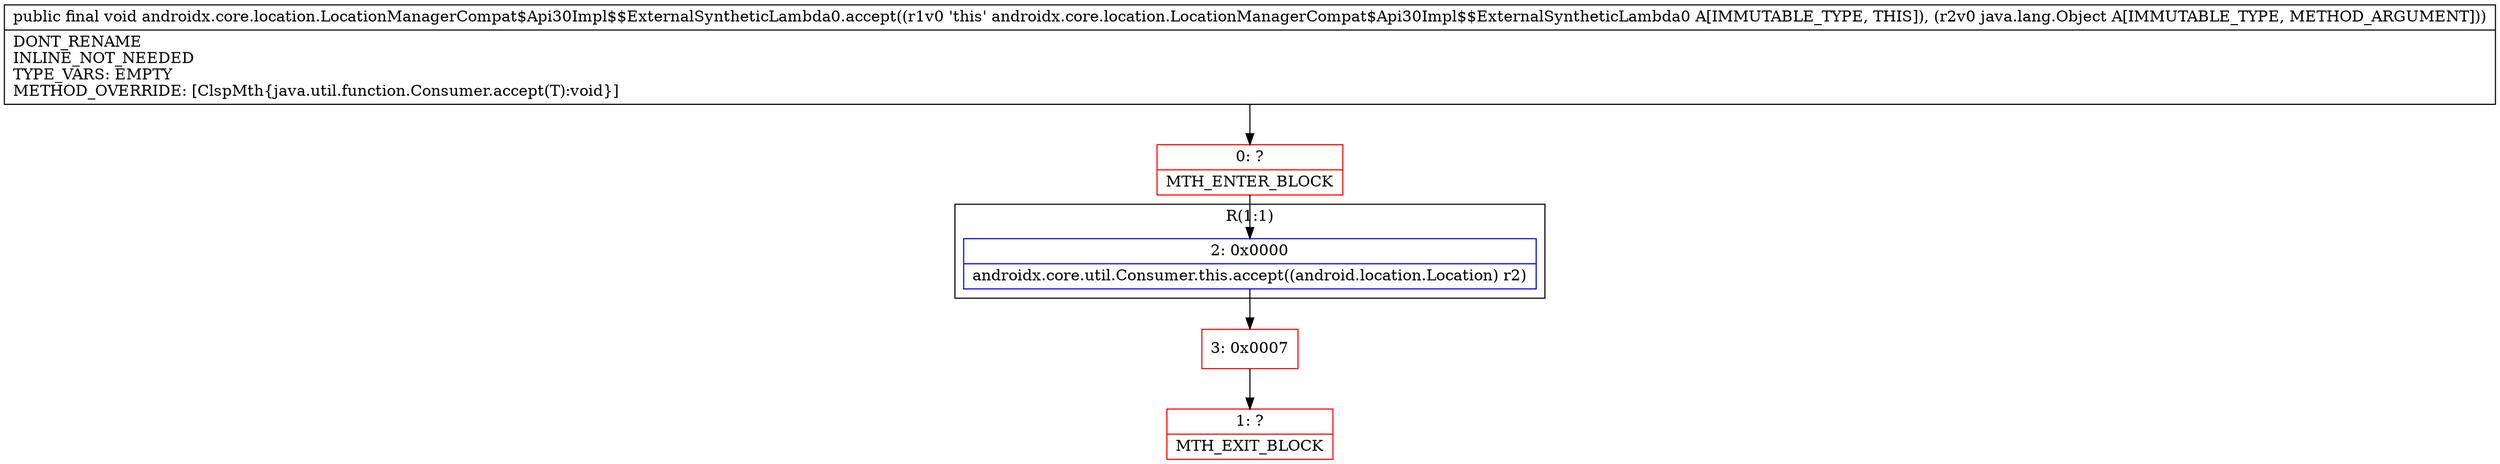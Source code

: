 digraph "CFG forandroidx.core.location.LocationManagerCompat$Api30Impl$$ExternalSyntheticLambda0.accept(Ljava\/lang\/Object;)V" {
subgraph cluster_Region_1877646327 {
label = "R(1:1)";
node [shape=record,color=blue];
Node_2 [shape=record,label="{2\:\ 0x0000|androidx.core.util.Consumer.this.accept((android.location.Location) r2)\l}"];
}
Node_0 [shape=record,color=red,label="{0\:\ ?|MTH_ENTER_BLOCK\l}"];
Node_3 [shape=record,color=red,label="{3\:\ 0x0007}"];
Node_1 [shape=record,color=red,label="{1\:\ ?|MTH_EXIT_BLOCK\l}"];
MethodNode[shape=record,label="{public final void androidx.core.location.LocationManagerCompat$Api30Impl$$ExternalSyntheticLambda0.accept((r1v0 'this' androidx.core.location.LocationManagerCompat$Api30Impl$$ExternalSyntheticLambda0 A[IMMUTABLE_TYPE, THIS]), (r2v0 java.lang.Object A[IMMUTABLE_TYPE, METHOD_ARGUMENT]))  | DONT_RENAME\lINLINE_NOT_NEEDED\lTYPE_VARS: EMPTY\lMETHOD_OVERRIDE: [ClspMth\{java.util.function.Consumer.accept(T):void\}]\l}"];
MethodNode -> Node_0;Node_2 -> Node_3;
Node_0 -> Node_2;
Node_3 -> Node_1;
}

